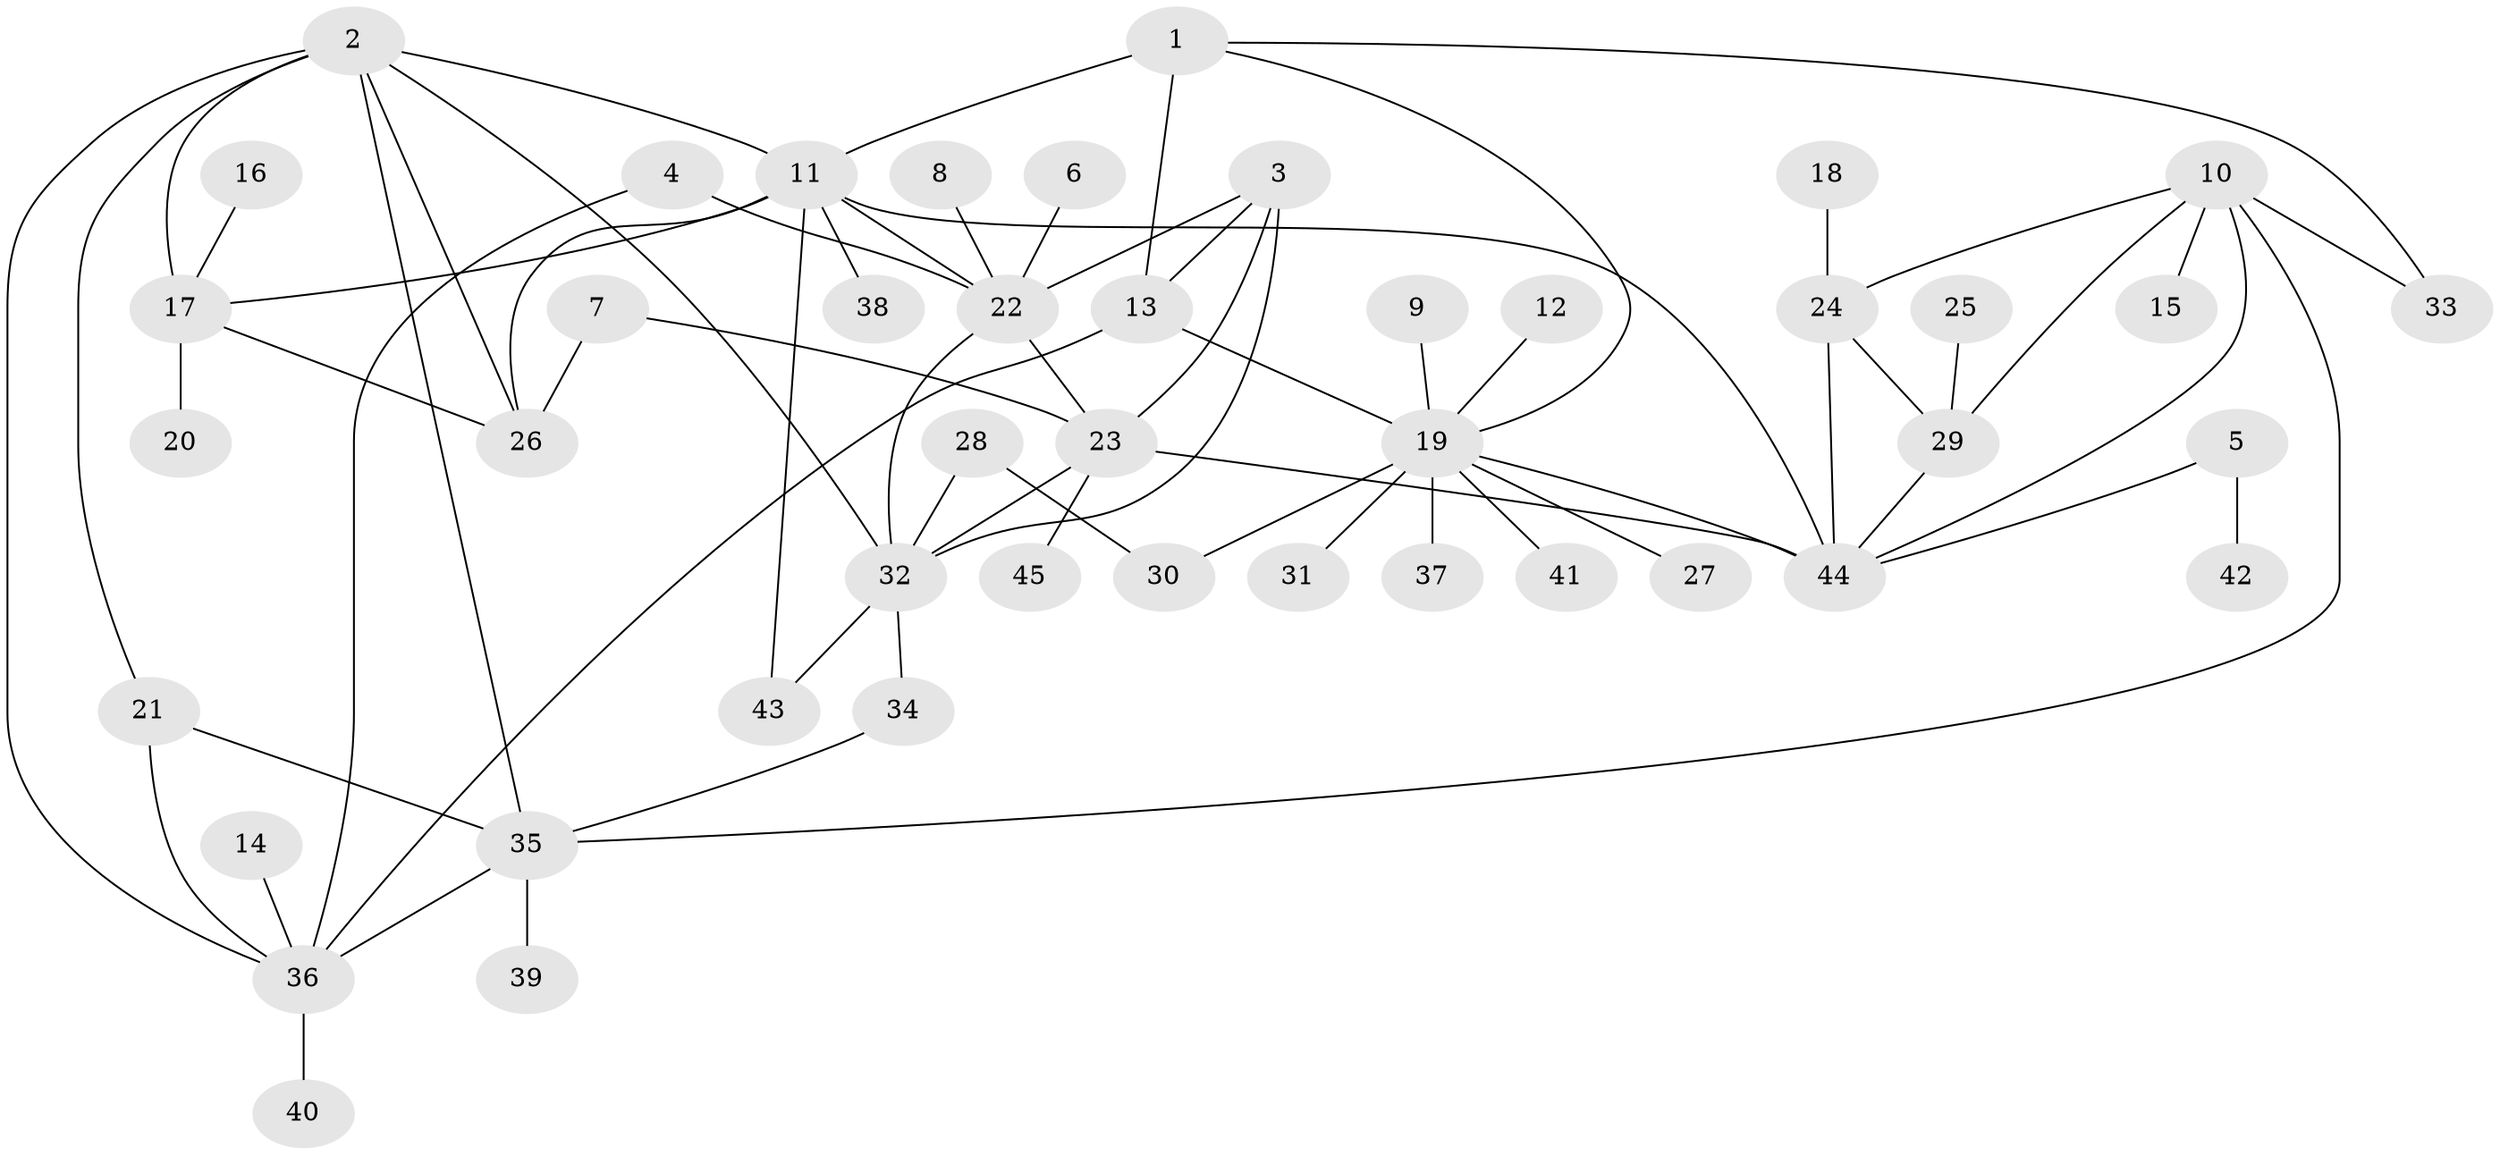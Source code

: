 // original degree distribution, {5: 0.06741573033707865, 7: 0.011235955056179775, 9: 0.056179775280898875, 13: 0.011235955056179775, 6: 0.033707865168539325, 4: 0.033707865168539325, 8: 0.02247191011235955, 1: 0.5617977528089888, 2: 0.16853932584269662, 3: 0.033707865168539325}
// Generated by graph-tools (version 1.1) at 2025/02/03/09/25 03:02:53]
// undirected, 45 vertices, 69 edges
graph export_dot {
graph [start="1"]
  node [color=gray90,style=filled];
  1;
  2;
  3;
  4;
  5;
  6;
  7;
  8;
  9;
  10;
  11;
  12;
  13;
  14;
  15;
  16;
  17;
  18;
  19;
  20;
  21;
  22;
  23;
  24;
  25;
  26;
  27;
  28;
  29;
  30;
  31;
  32;
  33;
  34;
  35;
  36;
  37;
  38;
  39;
  40;
  41;
  42;
  43;
  44;
  45;
  1 -- 11 [weight=1.0];
  1 -- 13 [weight=2.0];
  1 -- 19 [weight=1.0];
  1 -- 33 [weight=1.0];
  2 -- 11 [weight=1.0];
  2 -- 17 [weight=1.0];
  2 -- 21 [weight=1.0];
  2 -- 26 [weight=1.0];
  2 -- 32 [weight=1.0];
  2 -- 35 [weight=1.0];
  2 -- 36 [weight=1.0];
  3 -- 13 [weight=1.0];
  3 -- 22 [weight=1.0];
  3 -- 23 [weight=1.0];
  3 -- 32 [weight=1.0];
  4 -- 22 [weight=1.0];
  4 -- 36 [weight=1.0];
  5 -- 42 [weight=1.0];
  5 -- 44 [weight=1.0];
  6 -- 22 [weight=1.0];
  7 -- 23 [weight=1.0];
  7 -- 26 [weight=1.0];
  8 -- 22 [weight=1.0];
  9 -- 19 [weight=1.0];
  10 -- 15 [weight=1.0];
  10 -- 24 [weight=1.0];
  10 -- 29 [weight=1.0];
  10 -- 33 [weight=1.0];
  10 -- 35 [weight=1.0];
  10 -- 44 [weight=1.0];
  11 -- 17 [weight=1.0];
  11 -- 22 [weight=1.0];
  11 -- 26 [weight=1.0];
  11 -- 38 [weight=1.0];
  11 -- 43 [weight=1.0];
  11 -- 44 [weight=1.0];
  12 -- 19 [weight=1.0];
  13 -- 19 [weight=2.0];
  13 -- 36 [weight=1.0];
  14 -- 36 [weight=1.0];
  16 -- 17 [weight=1.0];
  17 -- 20 [weight=1.0];
  17 -- 26 [weight=1.0];
  18 -- 24 [weight=1.0];
  19 -- 27 [weight=1.0];
  19 -- 30 [weight=1.0];
  19 -- 31 [weight=1.0];
  19 -- 37 [weight=1.0];
  19 -- 41 [weight=1.0];
  19 -- 44 [weight=1.0];
  21 -- 35 [weight=1.0];
  21 -- 36 [weight=1.0];
  22 -- 23 [weight=1.0];
  22 -- 32 [weight=1.0];
  23 -- 32 [weight=1.0];
  23 -- 44 [weight=1.0];
  23 -- 45 [weight=1.0];
  24 -- 29 [weight=1.0];
  24 -- 44 [weight=1.0];
  25 -- 29 [weight=1.0];
  28 -- 30 [weight=1.0];
  28 -- 32 [weight=1.0];
  29 -- 44 [weight=1.0];
  32 -- 34 [weight=1.0];
  32 -- 43 [weight=1.0];
  34 -- 35 [weight=1.0];
  35 -- 36 [weight=1.0];
  35 -- 39 [weight=1.0];
  36 -- 40 [weight=1.0];
}
